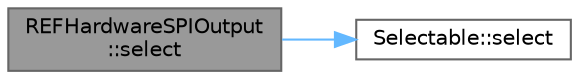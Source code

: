 digraph "REFHardwareSPIOutput::select"
{
 // LATEX_PDF_SIZE
  bgcolor="transparent";
  edge [fontname=Helvetica,fontsize=10,labelfontname=Helvetica,labelfontsize=10];
  node [fontname=Helvetica,fontsize=10,shape=box,height=0.2,width=0.4];
  rankdir="LR";
  Node1 [id="Node000001",label="REFHardwareSPIOutput\l::select",height=0.2,width=0.4,color="gray40", fillcolor="grey60", style="filled", fontcolor="black",tooltip="latch the CS select"];
  Node1 -> Node2 [id="edge1_Node000001_Node000002",color="steelblue1",style="solid",tooltip=" "];
  Node2 [id="Node000002",label="Selectable::select",height=0.2,width=0.4,color="grey40", fillcolor="white", style="filled",URL="$dd/da1/class_selectable.html#a5536adac637a1c55c3778158c7f38840",tooltip="Select this object."];
}
